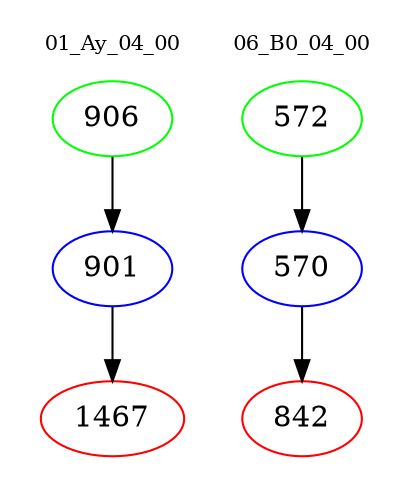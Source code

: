 digraph{
subgraph cluster_0 {
color = white
label = "01_Ay_04_00";
fontsize=10;
T0_906 [label="906", color="green"]
T0_906 -> T0_901 [color="black"]
T0_901 [label="901", color="blue"]
T0_901 -> T0_1467 [color="black"]
T0_1467 [label="1467", color="red"]
}
subgraph cluster_1 {
color = white
label = "06_B0_04_00";
fontsize=10;
T1_572 [label="572", color="green"]
T1_572 -> T1_570 [color="black"]
T1_570 [label="570", color="blue"]
T1_570 -> T1_842 [color="black"]
T1_842 [label="842", color="red"]
}
}
